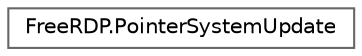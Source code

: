 digraph "Graphical Class Hierarchy"
{
 // LATEX_PDF_SIZE
  bgcolor="transparent";
  edge [fontname=Helvetica,fontsize=10,labelfontname=Helvetica,labelfontsize=10];
  node [fontname=Helvetica,fontsize=10,shape=box,height=0.2,width=0.4];
  rankdir="LR";
  Node0 [id="Node000000",label="FreeRDP.PointerSystemUpdate",height=0.2,width=0.4,color="grey40", fillcolor="white", style="filled",URL="$struct_free_r_d_p_1_1_pointer_system_update.html",tooltip=" "];
}
